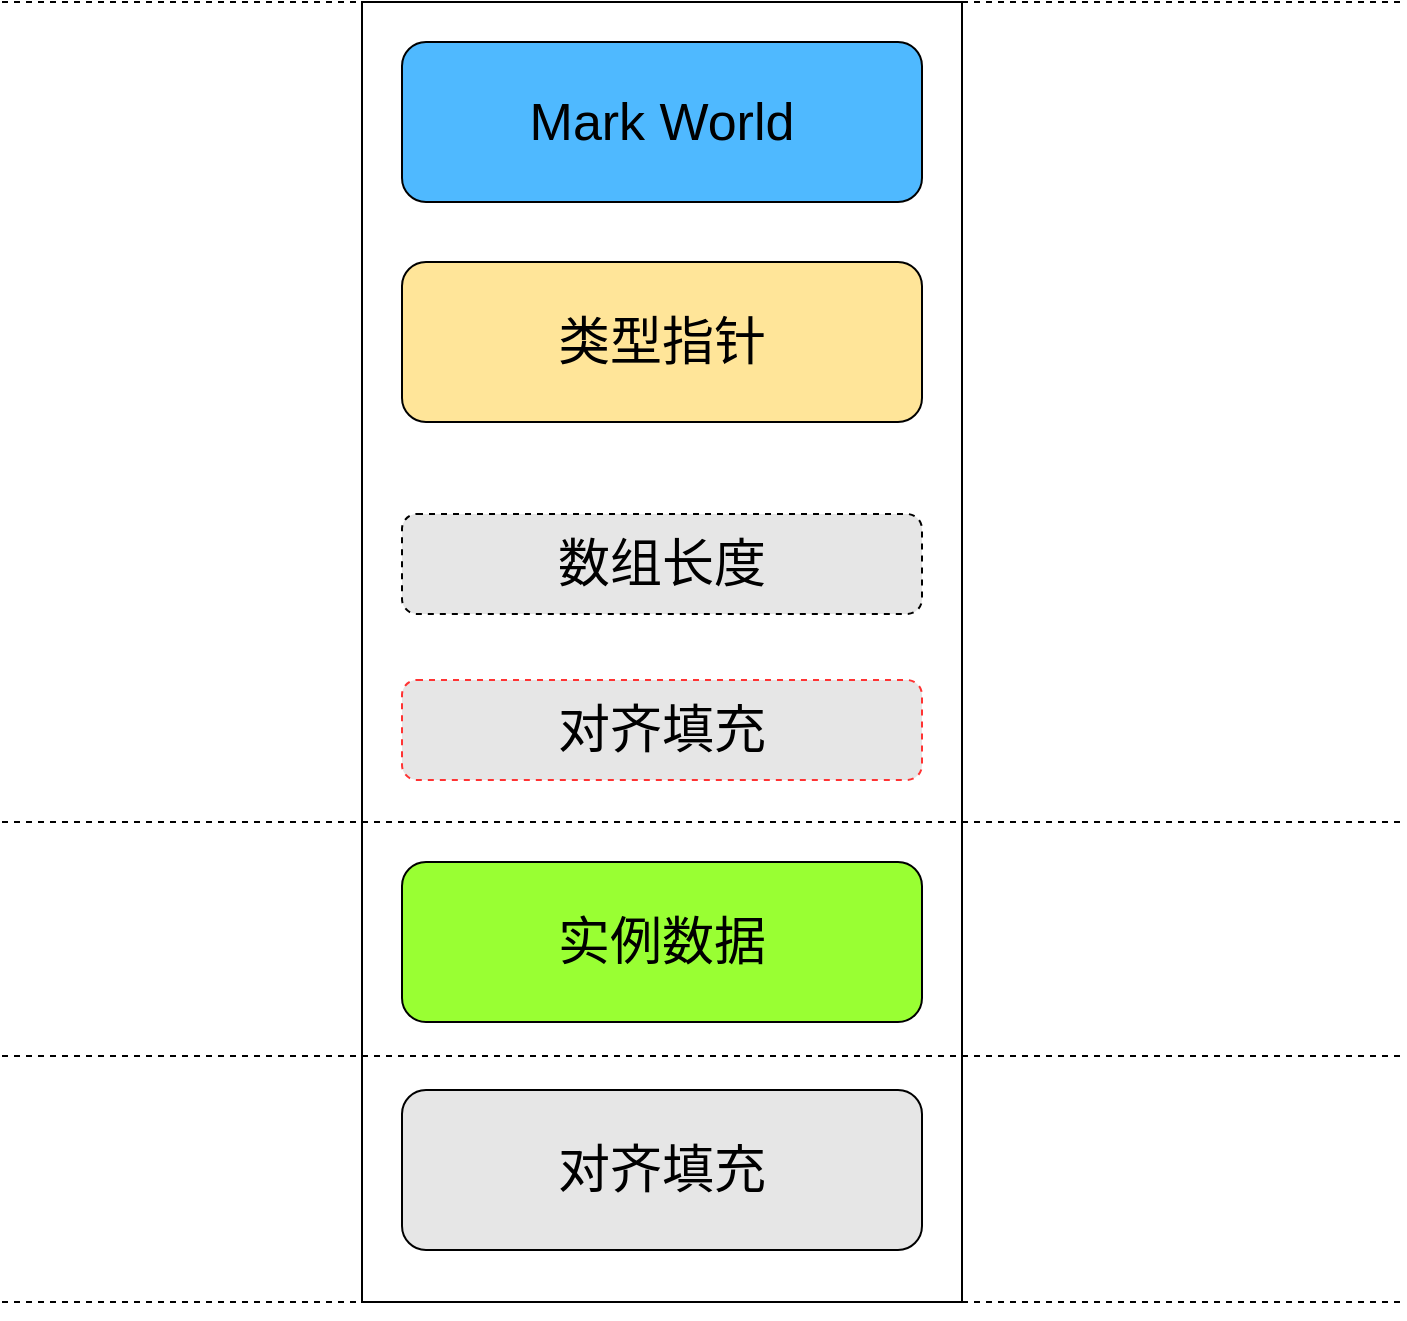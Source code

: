 <mxfile version="13.1.1" type="github"><diagram id="8nnyf2h69ThhfESxk36h" name="第 1 页"><mxGraphModel dx="1958" dy="741" grid="1" gridSize="10" guides="1" tooltips="1" connect="1" arrows="1" fold="1" page="1" pageScale="1" pageWidth="827" pageHeight="1169" math="0" shadow="0"><root><mxCell id="0"/><mxCell id="1" parent="0"/><mxCell id="Ra9NO9XHJPJ2mhuNCqic-2" value="" style="rounded=0;whiteSpace=wrap;html=1;" parent="1" vertex="1"><mxGeometry x="100" y="30" width="300" height="650" as="geometry"/></mxCell><mxCell id="Ra9NO9XHJPJ2mhuNCqic-4" value="&lt;font style=&quot;font-size: 26px&quot;&gt;类型指针&lt;/font&gt;" style="rounded=1;whiteSpace=wrap;html=1;fillColor=#FFE599;" parent="1" vertex="1"><mxGeometry x="120" y="160" width="260" height="80" as="geometry"/></mxCell><mxCell id="Ra9NO9XHJPJ2mhuNCqic-5" value="&lt;font style=&quot;font-size: 26px&quot;&gt;对齐填充&lt;br&gt;&lt;/font&gt;" style="rounded=1;whiteSpace=wrap;html=1;dashed=1;strokeColor=#FF3333;fillColor=#E6E6E6;" parent="1" vertex="1"><mxGeometry x="120" y="369" width="260" height="50" as="geometry"/></mxCell><mxCell id="Ra9NO9XHJPJ2mhuNCqic-6" value="&lt;font style=&quot;font-size: 26px&quot;&gt;实例数据&lt;br&gt;&lt;/font&gt;" style="rounded=1;whiteSpace=wrap;html=1;fillColor=#99FF33;" parent="1" vertex="1"><mxGeometry x="120" y="460" width="260" height="80" as="geometry"/></mxCell><mxCell id="Ra9NO9XHJPJ2mhuNCqic-8" value="&lt;font style=&quot;font-size: 26px&quot;&gt;Mark World&lt;/font&gt;" style="rounded=1;whiteSpace=wrap;html=1;fillColor=#4FB9FF;" parent="1" vertex="1"><mxGeometry x="120" y="50" width="260" height="80" as="geometry"/></mxCell><mxCell id="Ra9NO9XHJPJ2mhuNCqic-9" value="&lt;font style=&quot;font-size: 26px&quot;&gt;对齐填充&lt;br&gt;&lt;/font&gt;" style="rounded=1;whiteSpace=wrap;html=1;fillColor=#E6E6E6;" parent="1" vertex="1"><mxGeometry x="120" y="574" width="260" height="80" as="geometry"/></mxCell><mxCell id="Ra9NO9XHJPJ2mhuNCqic-10" style="edgeStyle=orthogonalEdgeStyle;rounded=0;orthogonalLoop=1;jettySize=auto;html=1;exitX=0.5;exitY=1;exitDx=0;exitDy=0;" parent="1" source="Ra9NO9XHJPJ2mhuNCqic-2" target="Ra9NO9XHJPJ2mhuNCqic-2" edge="1"><mxGeometry relative="1" as="geometry"/></mxCell><mxCell id="Ra9NO9XHJPJ2mhuNCqic-12" value="" style="endArrow=none;dashed=1;html=1;" parent="1" edge="1"><mxGeometry width="50" height="50" relative="1" as="geometry"><mxPoint x="-80" y="440" as="sourcePoint"/><mxPoint x="620" y="440" as="targetPoint"/></mxGeometry></mxCell><mxCell id="Ra9NO9XHJPJ2mhuNCqic-13" value="" style="endArrow=none;dashed=1;html=1;" parent="1" edge="1"><mxGeometry width="50" height="50" relative="1" as="geometry"><mxPoint x="-80" y="557" as="sourcePoint"/><mxPoint x="620" y="557" as="targetPoint"/></mxGeometry></mxCell><mxCell id="Ra9NO9XHJPJ2mhuNCqic-14" value="" style="endArrow=none;dashed=1;html=1;" parent="1" edge="1"><mxGeometry width="50" height="50" relative="1" as="geometry"><mxPoint x="-80" y="30" as="sourcePoint"/><mxPoint x="620" y="30" as="targetPoint"/></mxGeometry></mxCell><mxCell id="Ra9NO9XHJPJ2mhuNCqic-15" value="" style="endArrow=none;dashed=1;html=1;" parent="1" edge="1"><mxGeometry width="50" height="50" relative="1" as="geometry"><mxPoint x="-80" y="680" as="sourcePoint"/><mxPoint x="620" y="680" as="targetPoint"/></mxGeometry></mxCell><mxCell id="Ra9NO9XHJPJ2mhuNCqic-16" value="&lt;font style=&quot;font-size: 26px&quot;&gt;数组长度&lt;br&gt;&lt;/font&gt;" style="rounded=1;whiteSpace=wrap;html=1;dashed=1;fillColor=#E6E6E6;" parent="1" vertex="1"><mxGeometry x="120" y="286" width="260" height="50" as="geometry"/></mxCell></root></mxGraphModel></diagram></mxfile>